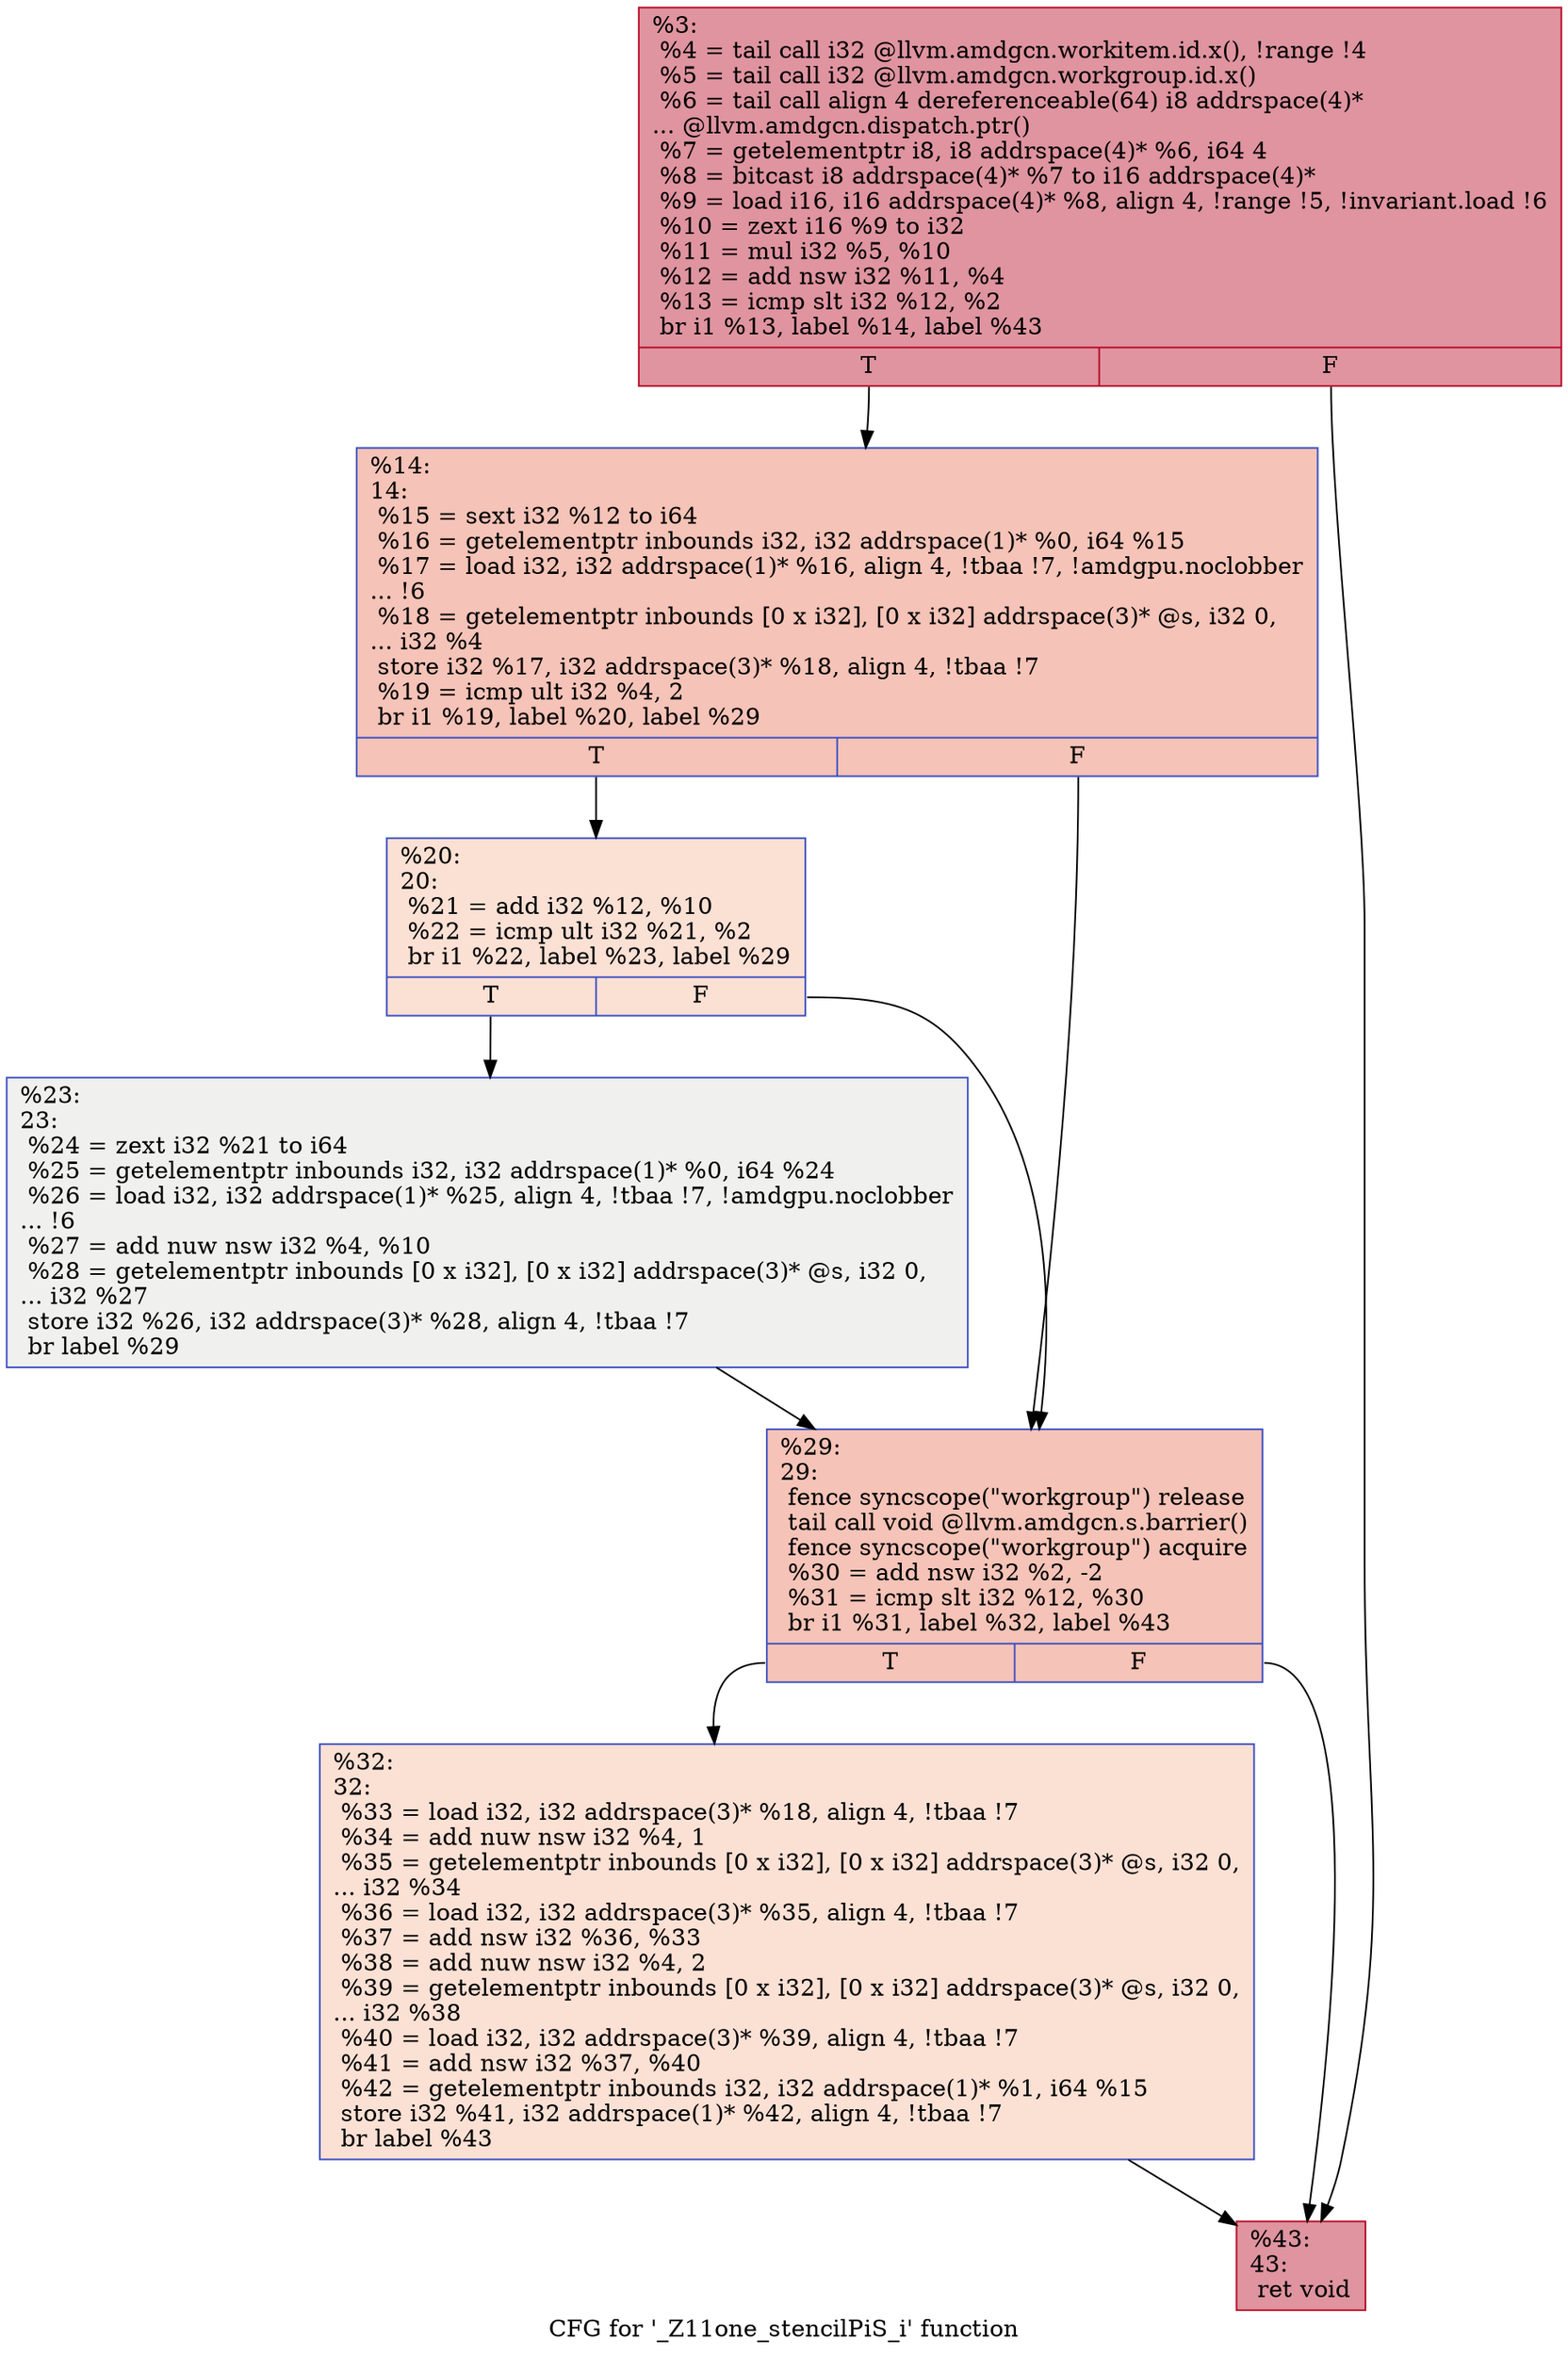 digraph "CFG for '_Z11one_stencilPiS_i' function" {
	label="CFG for '_Z11one_stencilPiS_i' function";

	Node0x5adadd0 [shape=record,color="#b70d28ff", style=filled, fillcolor="#b70d2870",label="{%3:\l  %4 = tail call i32 @llvm.amdgcn.workitem.id.x(), !range !4\l  %5 = tail call i32 @llvm.amdgcn.workgroup.id.x()\l  %6 = tail call align 4 dereferenceable(64) i8 addrspace(4)*\l... @llvm.amdgcn.dispatch.ptr()\l  %7 = getelementptr i8, i8 addrspace(4)* %6, i64 4\l  %8 = bitcast i8 addrspace(4)* %7 to i16 addrspace(4)*\l  %9 = load i16, i16 addrspace(4)* %8, align 4, !range !5, !invariant.load !6\l  %10 = zext i16 %9 to i32\l  %11 = mul i32 %5, %10\l  %12 = add nsw i32 %11, %4\l  %13 = icmp slt i32 %12, %2\l  br i1 %13, label %14, label %43\l|{<s0>T|<s1>F}}"];
	Node0x5adadd0:s0 -> Node0x5adbb60;
	Node0x5adadd0:s1 -> Node0x5adcd60;
	Node0x5adbb60 [shape=record,color="#3d50c3ff", style=filled, fillcolor="#e8765c70",label="{%14:\l14:                                               \l  %15 = sext i32 %12 to i64\l  %16 = getelementptr inbounds i32, i32 addrspace(1)* %0, i64 %15\l  %17 = load i32, i32 addrspace(1)* %16, align 4, !tbaa !7, !amdgpu.noclobber\l... !6\l  %18 = getelementptr inbounds [0 x i32], [0 x i32] addrspace(3)* @s, i32 0,\l... i32 %4\l  store i32 %17, i32 addrspace(3)* %18, align 4, !tbaa !7\l  %19 = icmp ult i32 %4, 2\l  br i1 %19, label %20, label %29\l|{<s0>T|<s1>F}}"];
	Node0x5adbb60:s0 -> Node0x5ade060;
	Node0x5adbb60:s1 -> Node0x5ade0f0;
	Node0x5ade060 [shape=record,color="#3d50c3ff", style=filled, fillcolor="#f7b99e70",label="{%20:\l20:                                               \l  %21 = add i32 %12, %10\l  %22 = icmp ult i32 %21, %2\l  br i1 %22, label %23, label %29\l|{<s0>T|<s1>F}}"];
	Node0x5ade060:s0 -> Node0x5ade350;
	Node0x5ade060:s1 -> Node0x5ade0f0;
	Node0x5ade350 [shape=record,color="#3d50c3ff", style=filled, fillcolor="#dedcdb70",label="{%23:\l23:                                               \l  %24 = zext i32 %21 to i64\l  %25 = getelementptr inbounds i32, i32 addrspace(1)* %0, i64 %24\l  %26 = load i32, i32 addrspace(1)* %25, align 4, !tbaa !7, !amdgpu.noclobber\l... !6\l  %27 = add nuw nsw i32 %4, %10\l  %28 = getelementptr inbounds [0 x i32], [0 x i32] addrspace(3)* @s, i32 0,\l... i32 %27\l  store i32 %26, i32 addrspace(3)* %28, align 4, !tbaa !7\l  br label %29\l}"];
	Node0x5ade350 -> Node0x5ade0f0;
	Node0x5ade0f0 [shape=record,color="#3d50c3ff", style=filled, fillcolor="#e8765c70",label="{%29:\l29:                                               \l  fence syncscope(\"workgroup\") release\l  tail call void @llvm.amdgcn.s.barrier()\l  fence syncscope(\"workgroup\") acquire\l  %30 = add nsw i32 %2, -2\l  %31 = icmp slt i32 %12, %30\l  br i1 %31, label %32, label %43\l|{<s0>T|<s1>F}}"];
	Node0x5ade0f0:s0 -> Node0x5adec00;
	Node0x5ade0f0:s1 -> Node0x5adcd60;
	Node0x5adec00 [shape=record,color="#3d50c3ff", style=filled, fillcolor="#f7b99e70",label="{%32:\l32:                                               \l  %33 = load i32, i32 addrspace(3)* %18, align 4, !tbaa !7\l  %34 = add nuw nsw i32 %4, 1\l  %35 = getelementptr inbounds [0 x i32], [0 x i32] addrspace(3)* @s, i32 0,\l... i32 %34\l  %36 = load i32, i32 addrspace(3)* %35, align 4, !tbaa !7\l  %37 = add nsw i32 %36, %33\l  %38 = add nuw nsw i32 %4, 2\l  %39 = getelementptr inbounds [0 x i32], [0 x i32] addrspace(3)* @s, i32 0,\l... i32 %38\l  %40 = load i32, i32 addrspace(3)* %39, align 4, !tbaa !7\l  %41 = add nsw i32 %37, %40\l  %42 = getelementptr inbounds i32, i32 addrspace(1)* %1, i64 %15\l  store i32 %41, i32 addrspace(1)* %42, align 4, !tbaa !7\l  br label %43\l}"];
	Node0x5adec00 -> Node0x5adcd60;
	Node0x5adcd60 [shape=record,color="#b70d28ff", style=filled, fillcolor="#b70d2870",label="{%43:\l43:                                               \l  ret void\l}"];
}
